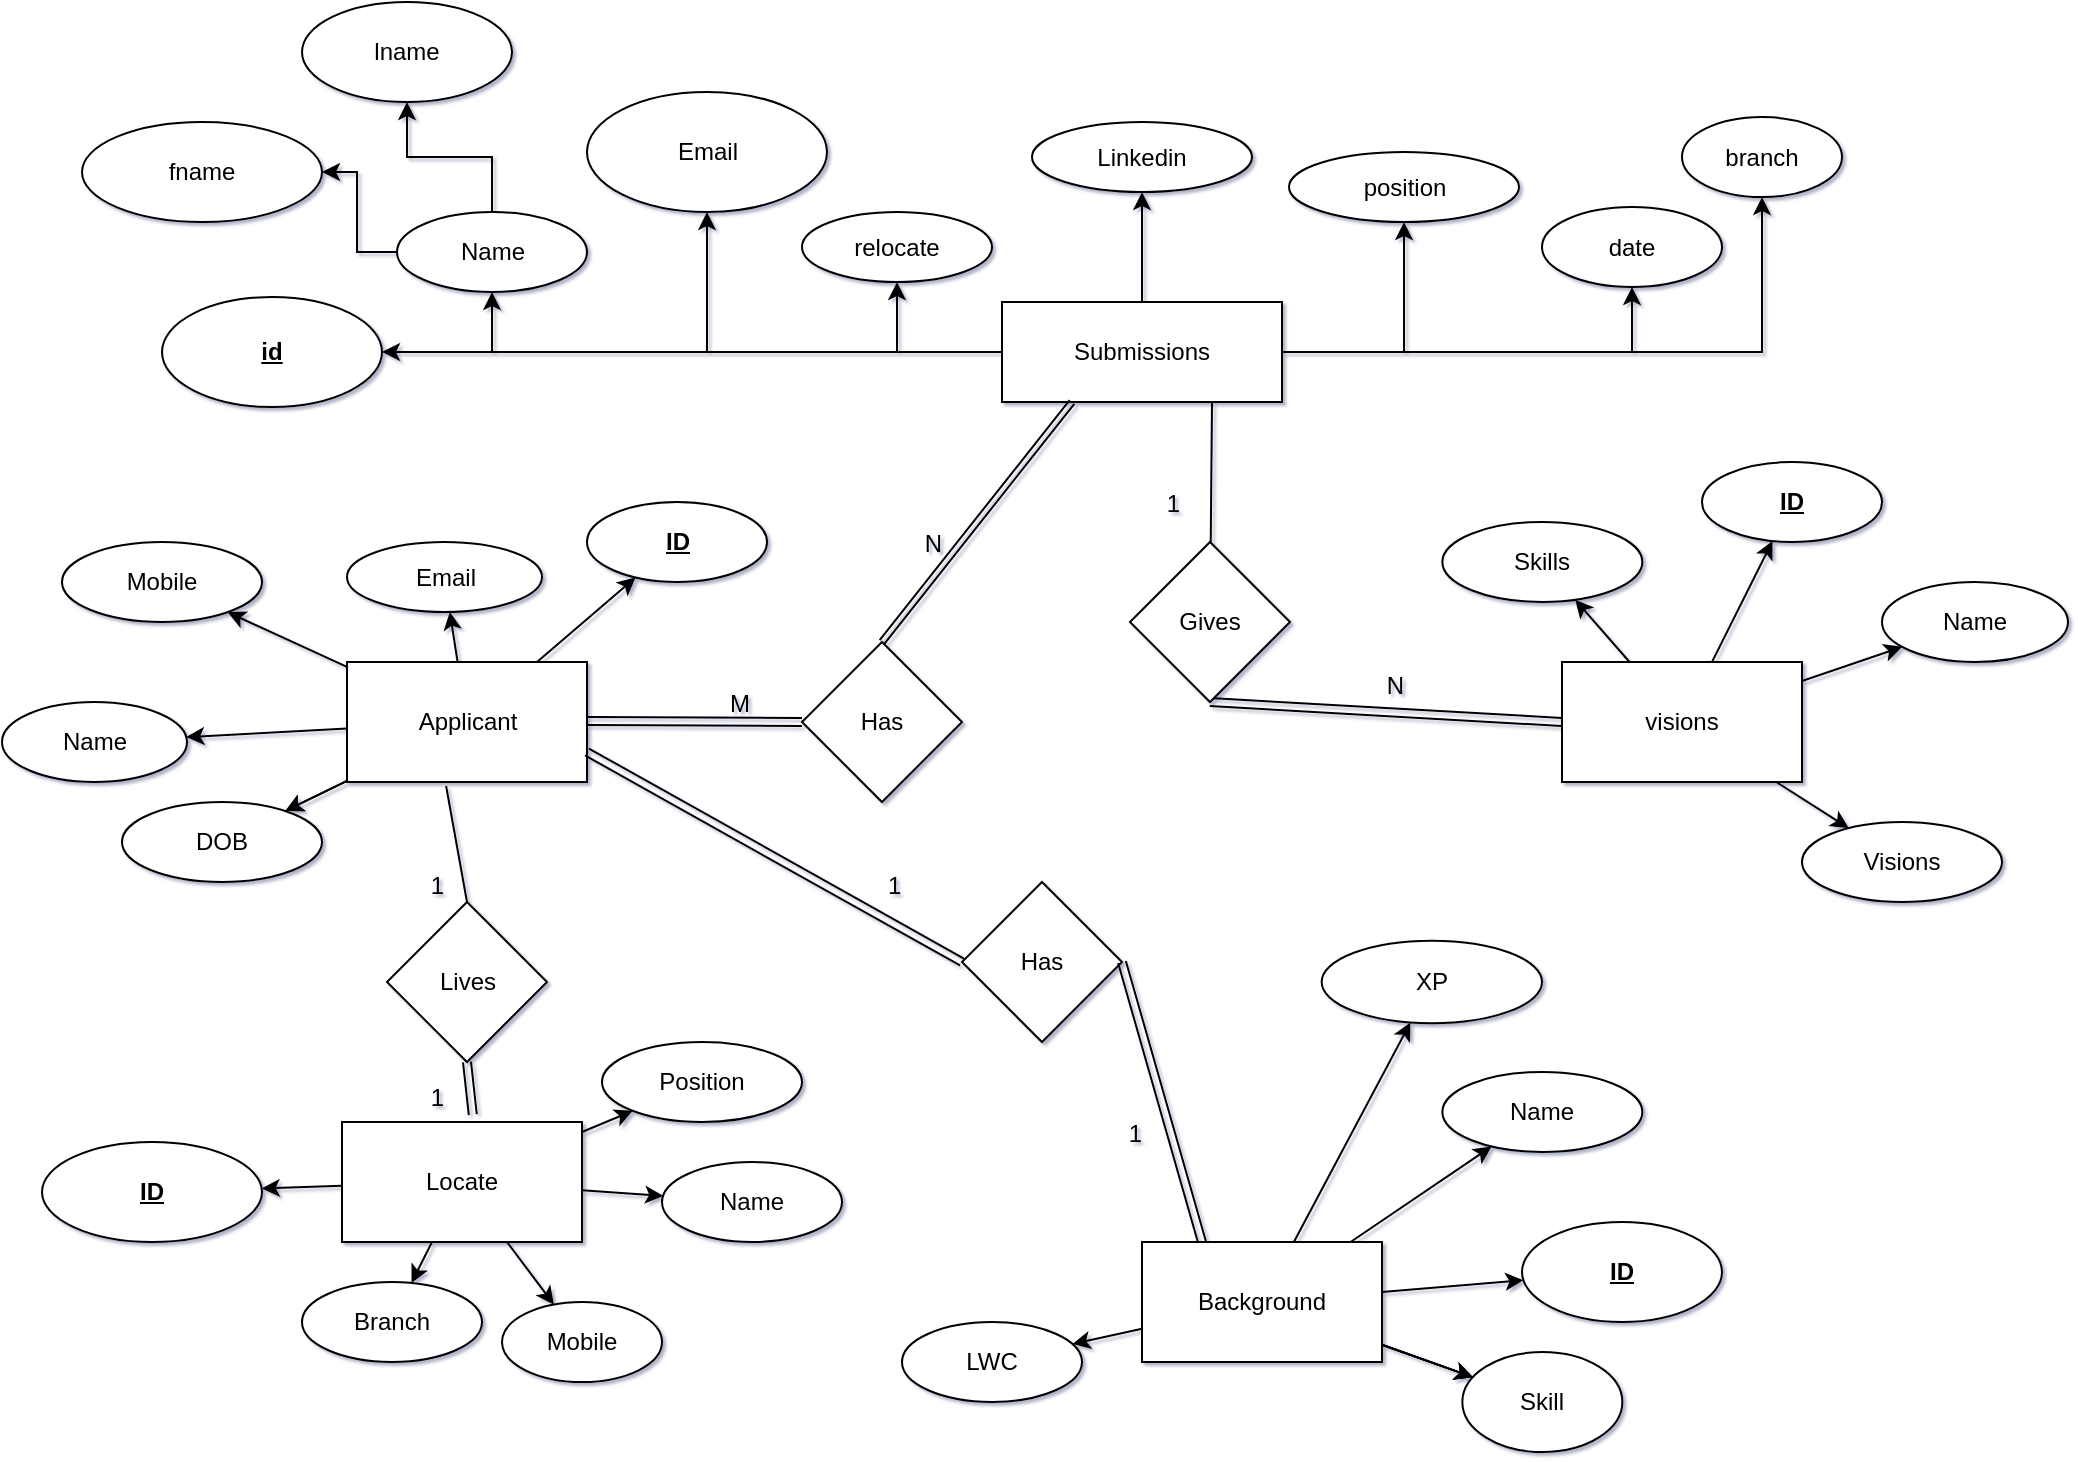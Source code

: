 <mxfile version="15.9.1" type="device"><diagram id="neP0ZwvSzQjo6aLUAPzG" name="Page-1"><mxGraphModel dx="2032" dy="1794" grid="1" gridSize="10" guides="1" tooltips="0" connect="1" arrows="1" fold="1" page="1" pageScale="1" pageWidth="827" pageHeight="1169" math="0" shadow="1"><root><mxCell id="0"/><mxCell id="1" parent="0"/><mxCell id="oPCYoMmHivVY-YRHDdOL-10" value="" style="edgeStyle=orthogonalEdgeStyle;rounded=0;orthogonalLoop=1;jettySize=auto;html=1;" parent="1" source="oPCYoMmHivVY-YRHDdOL-1" target="oPCYoMmHivVY-YRHDdOL-9" edge="1"><mxGeometry relative="1" as="geometry"/></mxCell><mxCell id="oPCYoMmHivVY-YRHDdOL-14" value="" style="edgeStyle=orthogonalEdgeStyle;rounded=0;orthogonalLoop=1;jettySize=auto;html=1;" parent="1" source="oPCYoMmHivVY-YRHDdOL-1" target="oPCYoMmHivVY-YRHDdOL-13" edge="1"><mxGeometry relative="1" as="geometry"/></mxCell><mxCell id="oPCYoMmHivVY-YRHDdOL-19" value="" style="edgeStyle=orthogonalEdgeStyle;rounded=0;orthogonalLoop=1;jettySize=auto;html=1;" parent="1" source="oPCYoMmHivVY-YRHDdOL-1" target="oPCYoMmHivVY-YRHDdOL-18" edge="1"><mxGeometry relative="1" as="geometry"/></mxCell><mxCell id="oPCYoMmHivVY-YRHDdOL-22" value="" style="edgeStyle=orthogonalEdgeStyle;rounded=0;orthogonalLoop=1;jettySize=auto;html=1;" parent="1" source="oPCYoMmHivVY-YRHDdOL-1" target="oPCYoMmHivVY-YRHDdOL-21" edge="1"><mxGeometry relative="1" as="geometry"/></mxCell><mxCell id="oPCYoMmHivVY-YRHDdOL-36" value="" style="edgeStyle=orthogonalEdgeStyle;rounded=0;orthogonalLoop=1;jettySize=auto;html=1;" parent="1" source="oPCYoMmHivVY-YRHDdOL-1" target="oPCYoMmHivVY-YRHDdOL-35" edge="1"><mxGeometry relative="1" as="geometry"/></mxCell><mxCell id="oPCYoMmHivVY-YRHDdOL-38" value="" style="edgeStyle=orthogonalEdgeStyle;rounded=0;orthogonalLoop=1;jettySize=auto;html=1;" parent="1" source="oPCYoMmHivVY-YRHDdOL-1" target="oPCYoMmHivVY-YRHDdOL-37" edge="1"><mxGeometry relative="1" as="geometry"/></mxCell><mxCell id="pTZm8_W9-daSalJ9_mpp-13" value="" style="edgeStyle=orthogonalEdgeStyle;rounded=0;orthogonalLoop=1;jettySize=auto;html=1;" edge="1" parent="1" source="oPCYoMmHivVY-YRHDdOL-1" target="pTZm8_W9-daSalJ9_mpp-12"><mxGeometry relative="1" as="geometry"/></mxCell><mxCell id="pTZm8_W9-daSalJ9_mpp-15" value="" style="edgeStyle=orthogonalEdgeStyle;rounded=0;orthogonalLoop=1;jettySize=auto;html=1;" edge="1" parent="1" source="oPCYoMmHivVY-YRHDdOL-1" target="pTZm8_W9-daSalJ9_mpp-14"><mxGeometry relative="1" as="geometry"/></mxCell><mxCell id="oPCYoMmHivVY-YRHDdOL-1" value="Submissions" style="rounded=0;whiteSpace=wrap;html=1;" parent="1" vertex="1"><mxGeometry x="270" y="10" width="140" height="50" as="geometry"/></mxCell><mxCell id="pTZm8_W9-daSalJ9_mpp-53" value="" style="edgeStyle=none;rounded=0;orthogonalLoop=1;jettySize=auto;html=1;" edge="1" parent="1" source="oPCYoMmHivVY-YRHDdOL-2" target="pTZm8_W9-daSalJ9_mpp-52"><mxGeometry relative="1" as="geometry"/></mxCell><mxCell id="pTZm8_W9-daSalJ9_mpp-55" value="" style="edgeStyle=none;rounded=0;orthogonalLoop=1;jettySize=auto;html=1;" edge="1" parent="1" source="oPCYoMmHivVY-YRHDdOL-2" target="pTZm8_W9-daSalJ9_mpp-54"><mxGeometry relative="1" as="geometry"/></mxCell><mxCell id="pTZm8_W9-daSalJ9_mpp-57" value="" style="edgeStyle=none;rounded=0;orthogonalLoop=1;jettySize=auto;html=1;" edge="1" parent="1" source="oPCYoMmHivVY-YRHDdOL-2" target="pTZm8_W9-daSalJ9_mpp-56"><mxGeometry relative="1" as="geometry"/></mxCell><mxCell id="pTZm8_W9-daSalJ9_mpp-59" value="" style="edgeStyle=none;rounded=0;orthogonalLoop=1;jettySize=auto;html=1;" edge="1" parent="1" source="oPCYoMmHivVY-YRHDdOL-2" target="pTZm8_W9-daSalJ9_mpp-58"><mxGeometry relative="1" as="geometry"/></mxCell><mxCell id="pTZm8_W9-daSalJ9_mpp-60" value="" style="edgeStyle=none;rounded=0;orthogonalLoop=1;jettySize=auto;html=1;" edge="1" parent="1" source="oPCYoMmHivVY-YRHDdOL-2" target="pTZm8_W9-daSalJ9_mpp-58"><mxGeometry relative="1" as="geometry"/></mxCell><mxCell id="pTZm8_W9-daSalJ9_mpp-62" value="" style="edgeStyle=none;rounded=0;orthogonalLoop=1;jettySize=auto;html=1;" edge="1" parent="1" source="oPCYoMmHivVY-YRHDdOL-2" target="pTZm8_W9-daSalJ9_mpp-61"><mxGeometry relative="1" as="geometry"/></mxCell><mxCell id="oPCYoMmHivVY-YRHDdOL-2" value="Applicant" style="rounded=0;whiteSpace=wrap;html=1;" parent="1" vertex="1"><mxGeometry x="-57.5" y="190" width="120" height="60" as="geometry"/></mxCell><mxCell id="pTZm8_W9-daSalJ9_mpp-20" value="" style="edgeStyle=none;rounded=0;orthogonalLoop=1;jettySize=auto;html=1;" edge="1" parent="1" source="oPCYoMmHivVY-YRHDdOL-3" target="pTZm8_W9-daSalJ9_mpp-19"><mxGeometry relative="1" as="geometry"/></mxCell><mxCell id="pTZm8_W9-daSalJ9_mpp-21" value="" style="edgeStyle=none;rounded=0;orthogonalLoop=1;jettySize=auto;html=1;" edge="1" parent="1" source="oPCYoMmHivVY-YRHDdOL-3" target="pTZm8_W9-daSalJ9_mpp-19"><mxGeometry relative="1" as="geometry"/></mxCell><mxCell id="pTZm8_W9-daSalJ9_mpp-22" value="" style="edgeStyle=none;rounded=0;orthogonalLoop=1;jettySize=auto;html=1;" edge="1" parent="1" source="oPCYoMmHivVY-YRHDdOL-3" target="pTZm8_W9-daSalJ9_mpp-19"><mxGeometry relative="1" as="geometry"/></mxCell><mxCell id="pTZm8_W9-daSalJ9_mpp-24" value="" style="edgeStyle=none;rounded=0;orthogonalLoop=1;jettySize=auto;html=1;" edge="1" parent="1" source="oPCYoMmHivVY-YRHDdOL-3" target="pTZm8_W9-daSalJ9_mpp-23"><mxGeometry relative="1" as="geometry"/></mxCell><mxCell id="pTZm8_W9-daSalJ9_mpp-26" value="" style="edgeStyle=none;rounded=0;orthogonalLoop=1;jettySize=auto;html=1;" edge="1" parent="1" source="oPCYoMmHivVY-YRHDdOL-3" target="pTZm8_W9-daSalJ9_mpp-25"><mxGeometry relative="1" as="geometry"/></mxCell><mxCell id="pTZm8_W9-daSalJ9_mpp-28" value="" style="edgeStyle=none;rounded=0;orthogonalLoop=1;jettySize=auto;html=1;" edge="1" parent="1" source="oPCYoMmHivVY-YRHDdOL-3" target="pTZm8_W9-daSalJ9_mpp-27"><mxGeometry relative="1" as="geometry"/></mxCell><mxCell id="pTZm8_W9-daSalJ9_mpp-30" value="" style="edgeStyle=none;rounded=0;orthogonalLoop=1;jettySize=auto;html=1;" edge="1" parent="1" source="oPCYoMmHivVY-YRHDdOL-3" target="pTZm8_W9-daSalJ9_mpp-29"><mxGeometry relative="1" as="geometry"/></mxCell><mxCell id="oPCYoMmHivVY-YRHDdOL-3" value="Background" style="rounded=0;whiteSpace=wrap;html=1;" parent="1" vertex="1"><mxGeometry x="340" y="480" width="120" height="60" as="geometry"/></mxCell><mxCell id="pTZm8_W9-daSalJ9_mpp-43" value="" style="edgeStyle=none;rounded=0;orthogonalLoop=1;jettySize=auto;html=1;" edge="1" parent="1" source="oPCYoMmHivVY-YRHDdOL-4" target="pTZm8_W9-daSalJ9_mpp-42"><mxGeometry relative="1" as="geometry"/></mxCell><mxCell id="pTZm8_W9-daSalJ9_mpp-45" value="" style="edgeStyle=none;rounded=0;orthogonalLoop=1;jettySize=auto;html=1;" edge="1" parent="1" source="oPCYoMmHivVY-YRHDdOL-4" target="pTZm8_W9-daSalJ9_mpp-44"><mxGeometry relative="1" as="geometry"/></mxCell><mxCell id="pTZm8_W9-daSalJ9_mpp-47" value="" style="edgeStyle=none;rounded=0;orthogonalLoop=1;jettySize=auto;html=1;" edge="1" parent="1" source="oPCYoMmHivVY-YRHDdOL-4" target="pTZm8_W9-daSalJ9_mpp-46"><mxGeometry relative="1" as="geometry"/></mxCell><mxCell id="pTZm8_W9-daSalJ9_mpp-49" value="" style="edgeStyle=none;rounded=0;orthogonalLoop=1;jettySize=auto;html=1;" edge="1" parent="1" source="oPCYoMmHivVY-YRHDdOL-4" target="pTZm8_W9-daSalJ9_mpp-48"><mxGeometry relative="1" as="geometry"/></mxCell><mxCell id="pTZm8_W9-daSalJ9_mpp-51" value="" style="edgeStyle=none;rounded=0;orthogonalLoop=1;jettySize=auto;html=1;" edge="1" parent="1" source="oPCYoMmHivVY-YRHDdOL-4" target="pTZm8_W9-daSalJ9_mpp-50"><mxGeometry relative="1" as="geometry"/></mxCell><mxCell id="oPCYoMmHivVY-YRHDdOL-4" value="Locate" style="rounded=0;whiteSpace=wrap;html=1;" parent="1" vertex="1"><mxGeometry x="-60" y="420" width="120" height="60" as="geometry"/></mxCell><mxCell id="pTZm8_W9-daSalJ9_mpp-33" value="" style="edgeStyle=none;rounded=0;orthogonalLoop=1;jettySize=auto;html=1;" edge="1" parent="1" source="oPCYoMmHivVY-YRHDdOL-5" target="pTZm8_W9-daSalJ9_mpp-32"><mxGeometry relative="1" as="geometry"/></mxCell><mxCell id="pTZm8_W9-daSalJ9_mpp-37" value="" style="edgeStyle=none;rounded=0;orthogonalLoop=1;jettySize=auto;html=1;" edge="1" parent="1" source="oPCYoMmHivVY-YRHDdOL-5" target="pTZm8_W9-daSalJ9_mpp-36"><mxGeometry relative="1" as="geometry"/></mxCell><mxCell id="pTZm8_W9-daSalJ9_mpp-39" value="" style="edgeStyle=none;rounded=0;orthogonalLoop=1;jettySize=auto;html=1;" edge="1" parent="1" source="oPCYoMmHivVY-YRHDdOL-5" target="pTZm8_W9-daSalJ9_mpp-38"><mxGeometry relative="1" as="geometry"/></mxCell><mxCell id="pTZm8_W9-daSalJ9_mpp-41" value="" style="edgeStyle=none;rounded=0;orthogonalLoop=1;jettySize=auto;html=1;" edge="1" parent="1" source="oPCYoMmHivVY-YRHDdOL-5" target="pTZm8_W9-daSalJ9_mpp-40"><mxGeometry relative="1" as="geometry"/></mxCell><mxCell id="oPCYoMmHivVY-YRHDdOL-5" value="visions&lt;br&gt;" style="rounded=0;whiteSpace=wrap;html=1;" parent="1" vertex="1"><mxGeometry x="550" y="190" width="120" height="60" as="geometry"/></mxCell><mxCell id="oPCYoMmHivVY-YRHDdOL-9" value="branch" style="ellipse;whiteSpace=wrap;html=1;rounded=0;" parent="1" vertex="1"><mxGeometry x="610" y="-82.5" width="80" height="40" as="geometry"/></mxCell><mxCell id="oPCYoMmHivVY-YRHDdOL-13" value="relocate" style="ellipse;whiteSpace=wrap;html=1;rounded=0;" parent="1" vertex="1"><mxGeometry x="170" y="-35" width="95" height="35" as="geometry"/></mxCell><mxCell id="oPCYoMmHivVY-YRHDdOL-18" value="date" style="ellipse;whiteSpace=wrap;html=1;rounded=0;" parent="1" vertex="1"><mxGeometry x="540" y="-37.5" width="90" height="40" as="geometry"/></mxCell><mxCell id="oPCYoMmHivVY-YRHDdOL-45" value="" style="edgeStyle=orthogonalEdgeStyle;rounded=0;orthogonalLoop=1;jettySize=auto;html=1;" parent="1" source="oPCYoMmHivVY-YRHDdOL-21" target="oPCYoMmHivVY-YRHDdOL-44" edge="1"><mxGeometry relative="1" as="geometry"/></mxCell><mxCell id="oPCYoMmHivVY-YRHDdOL-47" value="" style="edgeStyle=orthogonalEdgeStyle;rounded=0;orthogonalLoop=1;jettySize=auto;html=1;" parent="1" source="oPCYoMmHivVY-YRHDdOL-21" target="oPCYoMmHivVY-YRHDdOL-46" edge="1"><mxGeometry relative="1" as="geometry"/></mxCell><mxCell id="oPCYoMmHivVY-YRHDdOL-21" value="Name" style="ellipse;whiteSpace=wrap;html=1;rounded=0;" parent="1" vertex="1"><mxGeometry x="-32.5" y="-35" width="95" height="40" as="geometry"/></mxCell><mxCell id="oPCYoMmHivVY-YRHDdOL-35" value="&lt;u&gt;&lt;b&gt;id&lt;/b&gt;&lt;/u&gt;" style="ellipse;whiteSpace=wrap;html=1;rounded=0;" parent="1" vertex="1"><mxGeometry x="-150" y="7.5" width="110" height="55" as="geometry"/></mxCell><mxCell id="oPCYoMmHivVY-YRHDdOL-37" value="position" style="ellipse;whiteSpace=wrap;html=1;rounded=0;" parent="1" vertex="1"><mxGeometry x="413.5" y="-65" width="115" height="35" as="geometry"/></mxCell><mxCell id="oPCYoMmHivVY-YRHDdOL-44" value="lname" style="ellipse;whiteSpace=wrap;html=1;rounded=0;" parent="1" vertex="1"><mxGeometry x="-80" y="-140" width="105" height="50" as="geometry"/></mxCell><mxCell id="oPCYoMmHivVY-YRHDdOL-46" value="fname" style="ellipse;whiteSpace=wrap;html=1;rounded=0;" parent="1" vertex="1"><mxGeometry x="-190" y="-80" width="120" height="50" as="geometry"/></mxCell><mxCell id="pTZm8_W9-daSalJ9_mpp-12" value="Email" style="ellipse;whiteSpace=wrap;html=1;rounded=0;" vertex="1" parent="1"><mxGeometry x="62.5" y="-95" width="120" height="60" as="geometry"/></mxCell><mxCell id="pTZm8_W9-daSalJ9_mpp-14" value="Linkedin" style="ellipse;whiteSpace=wrap;html=1;rounded=0;" vertex="1" parent="1"><mxGeometry x="285" y="-80" width="110" height="35" as="geometry"/></mxCell><mxCell id="pTZm8_W9-daSalJ9_mpp-19" value="Skill" style="ellipse;whiteSpace=wrap;html=1;rounded=0;" vertex="1" parent="1"><mxGeometry x="500.17" y="535" width="80" height="50" as="geometry"/></mxCell><mxCell id="pTZm8_W9-daSalJ9_mpp-23" value="XP" style="ellipse;whiteSpace=wrap;html=1;rounded=0;rotation=0;" vertex="1" parent="1"><mxGeometry x="429.83" y="329.35" width="110.17" height="41.29" as="geometry"/></mxCell><mxCell id="pTZm8_W9-daSalJ9_mpp-25" value="LWC" style="ellipse;whiteSpace=wrap;html=1;rounded=0;" vertex="1" parent="1"><mxGeometry x="220" y="520" width="90" height="40" as="geometry"/></mxCell><mxCell id="pTZm8_W9-daSalJ9_mpp-27" value="Name" style="ellipse;whiteSpace=wrap;html=1;rounded=0;" vertex="1" parent="1"><mxGeometry x="490.17" y="395" width="100" height="40" as="geometry"/></mxCell><mxCell id="pTZm8_W9-daSalJ9_mpp-29" value="&lt;u&gt;&lt;b&gt;ID&lt;/b&gt;&lt;/u&gt;" style="ellipse;whiteSpace=wrap;html=1;rounded=0;" vertex="1" parent="1"><mxGeometry x="530" y="470" width="100" height="50" as="geometry"/></mxCell><mxCell id="pTZm8_W9-daSalJ9_mpp-32" value="Skills" style="ellipse;whiteSpace=wrap;html=1;rounded=0;" vertex="1" parent="1"><mxGeometry x="490.17" y="120" width="100" height="40" as="geometry"/></mxCell><mxCell id="pTZm8_W9-daSalJ9_mpp-36" value="&lt;b&gt;&lt;u&gt;ID&lt;/u&gt;&lt;/b&gt;" style="ellipse;whiteSpace=wrap;html=1;rounded=0;" vertex="1" parent="1"><mxGeometry x="620" y="90" width="90" height="40" as="geometry"/></mxCell><mxCell id="pTZm8_W9-daSalJ9_mpp-38" value="Visions" style="ellipse;whiteSpace=wrap;html=1;rounded=0;" vertex="1" parent="1"><mxGeometry x="670" y="270" width="100" height="40" as="geometry"/></mxCell><mxCell id="pTZm8_W9-daSalJ9_mpp-40" value="Name" style="ellipse;whiteSpace=wrap;html=1;rounded=0;" vertex="1" parent="1"><mxGeometry x="710" y="150" width="93" height="40" as="geometry"/></mxCell><mxCell id="pTZm8_W9-daSalJ9_mpp-42" value="Branch" style="ellipse;whiteSpace=wrap;html=1;rounded=0;" vertex="1" parent="1"><mxGeometry x="-80" y="500" width="90" height="40" as="geometry"/></mxCell><mxCell id="pTZm8_W9-daSalJ9_mpp-44" value="Mobile" style="ellipse;whiteSpace=wrap;html=1;rounded=0;" vertex="1" parent="1"><mxGeometry x="20" y="510" width="80" height="40" as="geometry"/></mxCell><mxCell id="pTZm8_W9-daSalJ9_mpp-46" value="&lt;b&gt;&lt;u&gt;ID&lt;/u&gt;&lt;/b&gt;" style="ellipse;whiteSpace=wrap;html=1;rounded=0;" vertex="1" parent="1"><mxGeometry x="-210" y="430" width="110" height="50" as="geometry"/></mxCell><mxCell id="pTZm8_W9-daSalJ9_mpp-48" value="Name" style="ellipse;whiteSpace=wrap;html=1;rounded=0;" vertex="1" parent="1"><mxGeometry x="100" y="440" width="90" height="40" as="geometry"/></mxCell><mxCell id="pTZm8_W9-daSalJ9_mpp-50" value="Position" style="ellipse;whiteSpace=wrap;html=1;rounded=0;" vertex="1" parent="1"><mxGeometry x="70" y="380" width="100" height="40" as="geometry"/></mxCell><mxCell id="pTZm8_W9-daSalJ9_mpp-52" value="Name" style="ellipse;whiteSpace=wrap;html=1;rounded=0;" vertex="1" parent="1"><mxGeometry x="-230" y="210" width="92.5" height="40" as="geometry"/></mxCell><mxCell id="pTZm8_W9-daSalJ9_mpp-54" value="Email" style="ellipse;whiteSpace=wrap;html=1;rounded=0;" vertex="1" parent="1"><mxGeometry x="-57.5" y="130" width="97.5" height="35" as="geometry"/></mxCell><mxCell id="pTZm8_W9-daSalJ9_mpp-56" value="Mobile" style="ellipse;whiteSpace=wrap;html=1;rounded=0;" vertex="1" parent="1"><mxGeometry x="-200" y="130" width="100" height="40" as="geometry"/></mxCell><mxCell id="pTZm8_W9-daSalJ9_mpp-58" value="DOB" style="ellipse;whiteSpace=wrap;html=1;rounded=0;" vertex="1" parent="1"><mxGeometry x="-170" y="260" width="100" height="40" as="geometry"/></mxCell><mxCell id="pTZm8_W9-daSalJ9_mpp-61" value="&lt;b&gt;&lt;u&gt;ID&lt;/u&gt;&lt;/b&gt;" style="ellipse;whiteSpace=wrap;html=1;rounded=0;" vertex="1" parent="1"><mxGeometry x="62.5" y="110" width="90" height="40" as="geometry"/></mxCell><mxCell id="pTZm8_W9-daSalJ9_mpp-63" value="Has" style="rhombus;whiteSpace=wrap;html=1;rounded=0;" vertex="1" parent="1"><mxGeometry x="170" y="180" width="80" height="80" as="geometry"/></mxCell><mxCell id="pTZm8_W9-daSalJ9_mpp-67" value="" style="shape=link;html=1;rounded=0;" edge="1" parent="1"><mxGeometry relative="1" as="geometry"><mxPoint x="62.5" y="219.5" as="sourcePoint"/><mxPoint x="170" y="220" as="targetPoint"/></mxGeometry></mxCell><mxCell id="pTZm8_W9-daSalJ9_mpp-68" value="M" style="resizable=0;html=1;align=right;verticalAlign=bottom;" connectable="0" vertex="1" parent="pTZm8_W9-daSalJ9_mpp-67"><mxGeometry x="1" relative="1" as="geometry"><mxPoint x="-25" as="offset"/></mxGeometry></mxCell><mxCell id="pTZm8_W9-daSalJ9_mpp-69" value="" style="shape=link;html=1;rounded=0;width=3;exitX=0.25;exitY=1;exitDx=0;exitDy=0;entryX=0.5;entryY=0;entryDx=0;entryDy=0;" edge="1" parent="1" source="oPCYoMmHivVY-YRHDdOL-1" target="pTZm8_W9-daSalJ9_mpp-63"><mxGeometry relative="1" as="geometry"><mxPoint x="210" y="165" as="sourcePoint"/><mxPoint x="370" y="165" as="targetPoint"/></mxGeometry></mxCell><mxCell id="pTZm8_W9-daSalJ9_mpp-70" value="" style="resizable=0;html=1;align=left;verticalAlign=bottom;" connectable="0" vertex="1" parent="pTZm8_W9-daSalJ9_mpp-69"><mxGeometry x="-1" relative="1" as="geometry"/></mxCell><mxCell id="pTZm8_W9-daSalJ9_mpp-71" value="N" style="resizable=0;html=1;align=right;verticalAlign=bottom;" connectable="0" vertex="1" parent="pTZm8_W9-daSalJ9_mpp-69"><mxGeometry x="1" relative="1" as="geometry"><mxPoint x="30" y="-40" as="offset"/></mxGeometry></mxCell><mxCell id="pTZm8_W9-daSalJ9_mpp-72" value="Has" style="rhombus;whiteSpace=wrap;html=1;rounded=0;" vertex="1" parent="1"><mxGeometry x="250" y="300" width="80" height="80" as="geometry"/></mxCell><mxCell id="pTZm8_W9-daSalJ9_mpp-77" value="" style="shape=link;html=1;rounded=0;exitX=1;exitY=0.75;exitDx=0;exitDy=0;entryX=0;entryY=0.5;entryDx=0;entryDy=0;" edge="1" parent="1" source="oPCYoMmHivVY-YRHDdOL-2" target="pTZm8_W9-daSalJ9_mpp-72"><mxGeometry relative="1" as="geometry"><mxPoint x="70" y="210" as="sourcePoint"/><mxPoint x="230" y="210" as="targetPoint"/></mxGeometry></mxCell><mxCell id="pTZm8_W9-daSalJ9_mpp-78" value="1" style="resizable=0;html=1;align=left;verticalAlign=bottom;" connectable="0" vertex="1" parent="pTZm8_W9-daSalJ9_mpp-77"><mxGeometry x="-1" relative="1" as="geometry"><mxPoint x="148" y="75" as="offset"/></mxGeometry></mxCell><mxCell id="pTZm8_W9-daSalJ9_mpp-80" value="" style="shape=link;html=1;rounded=0;entryX=0.25;entryY=0;entryDx=0;entryDy=0;exitX=1;exitY=0.5;exitDx=0;exitDy=0;" edge="1" parent="1" source="pTZm8_W9-daSalJ9_mpp-72" target="oPCYoMmHivVY-YRHDdOL-3"><mxGeometry relative="1" as="geometry"><mxPoint x="340" y="340" as="sourcePoint"/><mxPoint x="430" y="140" as="targetPoint"/></mxGeometry></mxCell><mxCell id="pTZm8_W9-daSalJ9_mpp-81" value="1" style="resizable=0;html=1;align=right;verticalAlign=bottom;" connectable="0" vertex="1" parent="pTZm8_W9-daSalJ9_mpp-80"><mxGeometry x="1" relative="1" as="geometry"><mxPoint x="-10" y="-360" as="offset"/></mxGeometry></mxCell><mxCell id="pTZm8_W9-daSalJ9_mpp-82" value="Lives" style="rhombus;whiteSpace=wrap;html=1;rounded=0;" vertex="1" parent="1"><mxGeometry x="-37.5" y="310" width="80" height="80" as="geometry"/></mxCell><mxCell id="pTZm8_W9-daSalJ9_mpp-84" value="" style="endArrow=none;html=1;rounded=0;exitX=0.413;exitY=1.033;exitDx=0;exitDy=0;exitPerimeter=0;entryX=0.5;entryY=0;entryDx=0;entryDy=0;" edge="1" parent="1" source="oPCYoMmHivVY-YRHDdOL-2" target="pTZm8_W9-daSalJ9_mpp-82"><mxGeometry relative="1" as="geometry"><mxPoint x="310" y="340" as="sourcePoint"/><mxPoint x="470" y="340" as="targetPoint"/></mxGeometry></mxCell><mxCell id="pTZm8_W9-daSalJ9_mpp-85" value="1" style="resizable=0;html=1;align=right;verticalAlign=bottom;" connectable="0" vertex="1" parent="pTZm8_W9-daSalJ9_mpp-84"><mxGeometry x="1" relative="1" as="geometry"><mxPoint x="-11" as="offset"/></mxGeometry></mxCell><mxCell id="pTZm8_W9-daSalJ9_mpp-86" value="" style="shape=link;html=1;rounded=0;exitX=0.5;exitY=1;exitDx=0;exitDy=0;entryX=0.545;entryY=-0.061;entryDx=0;entryDy=0;entryPerimeter=0;" edge="1" parent="1" source="pTZm8_W9-daSalJ9_mpp-82" target="oPCYoMmHivVY-YRHDdOL-4"><mxGeometry relative="1" as="geometry"><mxPoint x="170" y="320" as="sourcePoint"/><mxPoint x="330" y="320" as="targetPoint"/></mxGeometry></mxCell><mxCell id="pTZm8_W9-daSalJ9_mpp-87" value="1" style="resizable=0;html=1;align=right;verticalAlign=bottom;" connectable="0" vertex="1" parent="pTZm8_W9-daSalJ9_mpp-86"><mxGeometry x="1" relative="1" as="geometry"><mxPoint x="-14" as="offset"/></mxGeometry></mxCell><mxCell id="pTZm8_W9-daSalJ9_mpp-88" value="" style="shape=link;html=1;rounded=0;entryX=0;entryY=0.5;entryDx=0;entryDy=0;exitX=0.5;exitY=1;exitDx=0;exitDy=0;" edge="1" parent="1" source="pTZm8_W9-daSalJ9_mpp-90" target="oPCYoMmHivVY-YRHDdOL-5"><mxGeometry relative="1" as="geometry"><mxPoint x="410" y="230" as="sourcePoint"/><mxPoint x="420" y="290" as="targetPoint"/></mxGeometry></mxCell><mxCell id="pTZm8_W9-daSalJ9_mpp-89" value="N" style="resizable=0;html=1;align=right;verticalAlign=bottom;" connectable="0" vertex="1" parent="pTZm8_W9-daSalJ9_mpp-88"><mxGeometry x="1" relative="1" as="geometry"><mxPoint x="-79" y="-10" as="offset"/></mxGeometry></mxCell><mxCell id="pTZm8_W9-daSalJ9_mpp-90" value="Gives" style="rhombus;whiteSpace=wrap;html=1;rounded=0;" vertex="1" parent="1"><mxGeometry x="334" y="130" width="80" height="80" as="geometry"/></mxCell><mxCell id="pTZm8_W9-daSalJ9_mpp-92" value="" style="endArrow=none;html=1;rounded=0;entryX=0.75;entryY=1;entryDx=0;entryDy=0;" edge="1" parent="1" source="pTZm8_W9-daSalJ9_mpp-90" target="oPCYoMmHivVY-YRHDdOL-1"><mxGeometry relative="1" as="geometry"><mxPoint x="260" y="290" as="sourcePoint"/><mxPoint x="420" y="290" as="targetPoint"/></mxGeometry></mxCell><mxCell id="pTZm8_W9-daSalJ9_mpp-93" value="1" style="resizable=0;html=1;align=right;verticalAlign=bottom;" connectable="0" vertex="1" parent="pTZm8_W9-daSalJ9_mpp-92"><mxGeometry x="1" relative="1" as="geometry"><mxPoint x="-35" y="375" as="offset"/></mxGeometry></mxCell></root></mxGraphModel></diagram></mxfile>